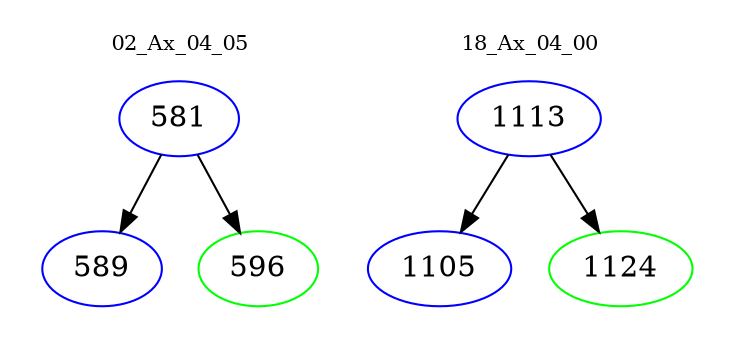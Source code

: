digraph{
subgraph cluster_0 {
color = white
label = "02_Ax_04_05";
fontsize=10;
T0_581 [label="581", color="blue"]
T0_581 -> T0_589 [color="black"]
T0_589 [label="589", color="blue"]
T0_581 -> T0_596 [color="black"]
T0_596 [label="596", color="green"]
}
subgraph cluster_1 {
color = white
label = "18_Ax_04_00";
fontsize=10;
T1_1113 [label="1113", color="blue"]
T1_1113 -> T1_1105 [color="black"]
T1_1105 [label="1105", color="blue"]
T1_1113 -> T1_1124 [color="black"]
T1_1124 [label="1124", color="green"]
}
}
